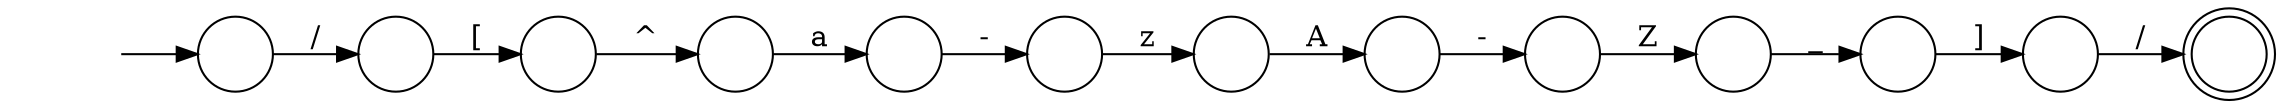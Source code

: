 digraph Automaton {
  rankdir = LR;
  0 [shape=circle,label=""];
  0 -> 6 [label="["]
  1 [shape=circle,label=""];
  1 -> 8 [label="-"]
  2 [shape=circle,label=""];
  2 -> 3 [label="]"]
  3 [shape=circle,label=""];
  3 -> 10 [label="/"]
  4 [shape=circle,label=""];
  initial [shape=plaintext,label=""];
  initial -> 4
  4 -> 0 [label="/"]
  5 [shape=circle,label=""];
  5 -> 11 [label="z"]
  6 [shape=circle,label=""];
  6 -> 7 [label="^"]
  7 [shape=circle,label=""];
  7 -> 9 [label="a"]
  8 [shape=circle,label=""];
  8 -> 12 [label="Z"]
  9 [shape=circle,label=""];
  9 -> 5 [label="-"]
  10 [shape=doublecircle,label=""];
  11 [shape=circle,label=""];
  11 -> 1 [label="A"]
  12 [shape=circle,label=""];
  12 -> 2 [label="_"]
}
